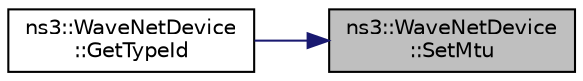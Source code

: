 digraph "ns3::WaveNetDevice::SetMtu"
{
 // LATEX_PDF_SIZE
  edge [fontname="Helvetica",fontsize="10",labelfontname="Helvetica",labelfontsize="10"];
  node [fontname="Helvetica",fontsize="10",shape=record];
  rankdir="RL";
  Node1 [label="ns3::WaveNetDevice\l::SetMtu",height=0.2,width=0.4,color="black", fillcolor="grey75", style="filled", fontcolor="black",tooltip=" "];
  Node1 -> Node2 [dir="back",color="midnightblue",fontsize="10",style="solid",fontname="Helvetica"];
  Node2 [label="ns3::WaveNetDevice\l::GetTypeId",height=0.2,width=0.4,color="black", fillcolor="white", style="filled",URL="$classns3_1_1_wave_net_device.html#a89ef5e155729b91ccf8c5e057bdb31af",tooltip="Get the type ID."];
}
